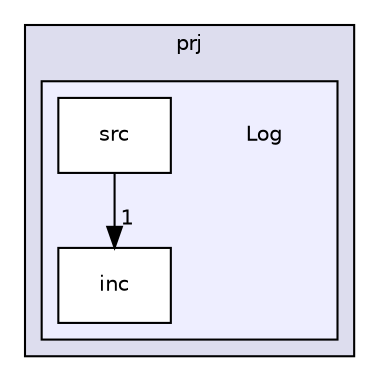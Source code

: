 digraph "C:/Users/Marco/Workspace/GitHub/ORBS/Project-O.R.B.S/prj/Log" {
  compound=true
  node [ fontsize="10", fontname="Helvetica"];
  edge [ labelfontsize="10", labelfontname="Helvetica"];
  subgraph clusterdir_33f82701177d68100ae618bc5173b6b8 {
    graph [ bgcolor="#ddddee", pencolor="black", label="prj" fontname="Helvetica", fontsize="10", URL="dir_33f82701177d68100ae618bc5173b6b8.html"]
  subgraph clusterdir_da74a047192740920ae74e150cd1d7b0 {
    graph [ bgcolor="#eeeeff", pencolor="black", label="" URL="dir_da74a047192740920ae74e150cd1d7b0.html"];
    dir_da74a047192740920ae74e150cd1d7b0 [shape=plaintext label="Log"];
    dir_7381fed1255940f852c8a5bf02889fbd [shape=box label="inc" color="black" fillcolor="white" style="filled" URL="dir_7381fed1255940f852c8a5bf02889fbd.html"];
    dir_82bdac53ff229ebca3c89800a0e0ad2f [shape=box label="src" color="black" fillcolor="white" style="filled" URL="dir_82bdac53ff229ebca3c89800a0e0ad2f.html"];
  }
  }
  dir_82bdac53ff229ebca3c89800a0e0ad2f->dir_7381fed1255940f852c8a5bf02889fbd [headlabel="1", labeldistance=1.5 headhref="dir_000011_000002.html"];
}
